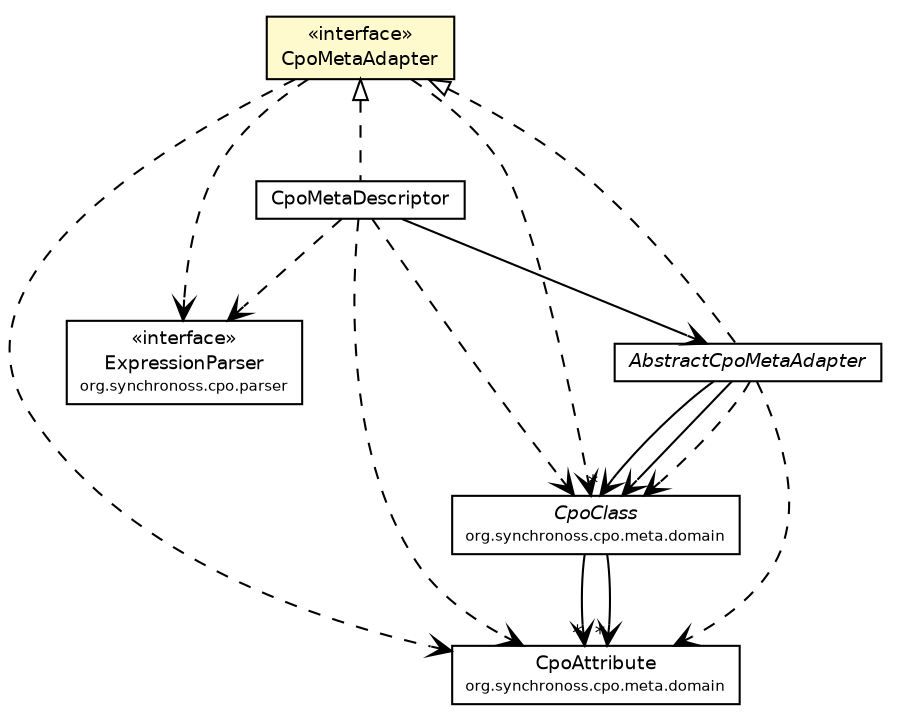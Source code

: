 #!/usr/local/bin/dot
#
# Class diagram 
# Generated by UmlGraph version 4.6 (http://www.spinellis.gr/sw/umlgraph)
#

digraph G {
	edge [fontname="Helvetica",fontsize=10,labelfontname="Helvetica",labelfontsize=10];
	node [fontname="Helvetica",fontsize=10,shape=plaintext];
	// org.synchronoss.cpo.parser.ExpressionParser
	c15770 [label=<<table border="0" cellborder="1" cellspacing="0" cellpadding="2" port="p" href="../parser/ExpressionParser.html">
		<tr><td><table border="0" cellspacing="0" cellpadding="1">
			<tr><td> &laquo;interface&raquo; </td></tr>
			<tr><td> ExpressionParser </td></tr>
			<tr><td><font point-size="7.0"> org.synchronoss.cpo.parser </font></td></tr>
		</table></td></tr>
		</table>>, fontname="Helvetica", fontcolor="black", fontsize=9.0];
	// org.synchronoss.cpo.meta.CpoMetaAdapter
	c15772 [label=<<table border="0" cellborder="1" cellspacing="0" cellpadding="2" port="p" bgcolor="lemonChiffon" href="./CpoMetaAdapter.html">
		<tr><td><table border="0" cellspacing="0" cellpadding="1">
			<tr><td> &laquo;interface&raquo; </td></tr>
			<tr><td> CpoMetaAdapter </td></tr>
		</table></td></tr>
		</table>>, fontname="Helvetica", fontcolor="black", fontsize=9.0];
	// org.synchronoss.cpo.meta.AbstractCpoMetaAdapter
	c15776 [label=<<table border="0" cellborder="1" cellspacing="0" cellpadding="2" port="p" href="./AbstractCpoMetaAdapter.html">
		<tr><td><table border="0" cellspacing="0" cellpadding="1">
			<tr><td><font face="Helvetica-Oblique"> AbstractCpoMetaAdapter </font></td></tr>
		</table></td></tr>
		</table>>, fontname="Helvetica", fontcolor="black", fontsize=9.0];
	// org.synchronoss.cpo.meta.CpoMetaDescriptor
	c15777 [label=<<table border="0" cellborder="1" cellspacing="0" cellpadding="2" port="p" href="./CpoMetaDescriptor.html">
		<tr><td><table border="0" cellspacing="0" cellpadding="1">
			<tr><td> CpoMetaDescriptor </td></tr>
		</table></td></tr>
		</table>>, fontname="Helvetica", fontcolor="black", fontsize=9.0];
	// org.synchronoss.cpo.meta.domain.CpoAttribute
	c15787 [label=<<table border="0" cellborder="1" cellspacing="0" cellpadding="2" port="p" href="./domain/CpoAttribute.html">
		<tr><td><table border="0" cellspacing="0" cellpadding="1">
			<tr><td> CpoAttribute </td></tr>
			<tr><td><font point-size="7.0"> org.synchronoss.cpo.meta.domain </font></td></tr>
		</table></td></tr>
		</table>>, fontname="Helvetica", fontcolor="black", fontsize=9.0];
	// org.synchronoss.cpo.meta.domain.CpoClass
	c15791 [label=<<table border="0" cellborder="1" cellspacing="0" cellpadding="2" port="p" href="./domain/CpoClass.html">
		<tr><td><table border="0" cellspacing="0" cellpadding="1">
			<tr><td><font face="Helvetica-Oblique"> CpoClass </font></td></tr>
			<tr><td><font point-size="7.0"> org.synchronoss.cpo.meta.domain </font></td></tr>
		</table></td></tr>
		</table>>, fontname="Helvetica", fontcolor="black", fontsize=9.0];
	//org.synchronoss.cpo.meta.AbstractCpoMetaAdapter implements org.synchronoss.cpo.meta.CpoMetaAdapter
	c15772:p -> c15776:p [dir=back,arrowtail=empty,style=dashed];
	//org.synchronoss.cpo.meta.CpoMetaDescriptor implements org.synchronoss.cpo.meta.CpoMetaAdapter
	c15772:p -> c15777:p [dir=back,arrowtail=empty,style=dashed];
	// org.synchronoss.cpo.meta.AbstractCpoMetaAdapter NAVASSOC org.synchronoss.cpo.meta.domain.CpoClass
	c15776:p -> c15791:p [taillabel="", label="", headlabel="*", fontname="Helvetica", fontcolor="black", fontsize=10.0, color="black", arrowhead=open];
	// org.synchronoss.cpo.meta.AbstractCpoMetaAdapter NAVASSOC org.synchronoss.cpo.meta.domain.CpoClass
	c15776:p -> c15791:p [taillabel="", label="", headlabel="", fontname="Helvetica", fontcolor="black", fontsize=10.0, color="black", arrowhead=open];
	// org.synchronoss.cpo.meta.CpoMetaDescriptor NAVASSOC org.synchronoss.cpo.meta.AbstractCpoMetaAdapter
	c15777:p -> c15776:p [taillabel="", label="", headlabel="", fontname="Helvetica", fontcolor="black", fontsize=10.0, color="black", arrowhead=open];
	// org.synchronoss.cpo.meta.domain.CpoClass NAVASSOC org.synchronoss.cpo.meta.domain.CpoAttribute
	c15791:p -> c15787:p [taillabel="", label="", headlabel="*", fontname="Helvetica", fontcolor="black", fontsize=10.0, color="black", arrowhead=open];
	// org.synchronoss.cpo.meta.domain.CpoClass NAVASSOC org.synchronoss.cpo.meta.domain.CpoAttribute
	c15791:p -> c15787:p [taillabel="", label="", headlabel="*", fontname="Helvetica", fontcolor="black", fontsize=10.0, color="black", arrowhead=open];
	// org.synchronoss.cpo.meta.CpoMetaAdapter DEPEND org.synchronoss.cpo.parser.ExpressionParser
	c15772:p -> c15770:p [taillabel="", label="", headlabel="", fontname="Helvetica", fontcolor="black", fontsize=10.0, color="black", arrowhead=open, style=dashed];
	// org.synchronoss.cpo.meta.CpoMetaAdapter DEPEND org.synchronoss.cpo.meta.domain.CpoClass
	c15772:p -> c15791:p [taillabel="", label="", headlabel="", fontname="Helvetica", fontcolor="black", fontsize=10.0, color="black", arrowhead=open, style=dashed];
	// org.synchronoss.cpo.meta.CpoMetaAdapter DEPEND org.synchronoss.cpo.meta.domain.CpoAttribute
	c15772:p -> c15787:p [taillabel="", label="", headlabel="", fontname="Helvetica", fontcolor="black", fontsize=10.0, color="black", arrowhead=open, style=dashed];
	// org.synchronoss.cpo.meta.AbstractCpoMetaAdapter DEPEND org.synchronoss.cpo.meta.domain.CpoClass
	c15776:p -> c15791:p [taillabel="", label="", headlabel="", fontname="Helvetica", fontcolor="black", fontsize=10.0, color="black", arrowhead=open, style=dashed];
	// org.synchronoss.cpo.meta.AbstractCpoMetaAdapter DEPEND org.synchronoss.cpo.meta.domain.CpoAttribute
	c15776:p -> c15787:p [taillabel="", label="", headlabel="", fontname="Helvetica", fontcolor="black", fontsize=10.0, color="black", arrowhead=open, style=dashed];
	// org.synchronoss.cpo.meta.CpoMetaDescriptor DEPEND org.synchronoss.cpo.meta.domain.CpoAttribute
	c15777:p -> c15787:p [taillabel="", label="", headlabel="", fontname="Helvetica", fontcolor="black", fontsize=10.0, color="black", arrowhead=open, style=dashed];
	// org.synchronoss.cpo.meta.CpoMetaDescriptor DEPEND org.synchronoss.cpo.meta.domain.CpoClass
	c15777:p -> c15791:p [taillabel="", label="", headlabel="", fontname="Helvetica", fontcolor="black", fontsize=10.0, color="black", arrowhead=open, style=dashed];
	// org.synchronoss.cpo.meta.CpoMetaDescriptor DEPEND org.synchronoss.cpo.parser.ExpressionParser
	c15777:p -> c15770:p [taillabel="", label="", headlabel="", fontname="Helvetica", fontcolor="black", fontsize=10.0, color="black", arrowhead=open, style=dashed];
}

